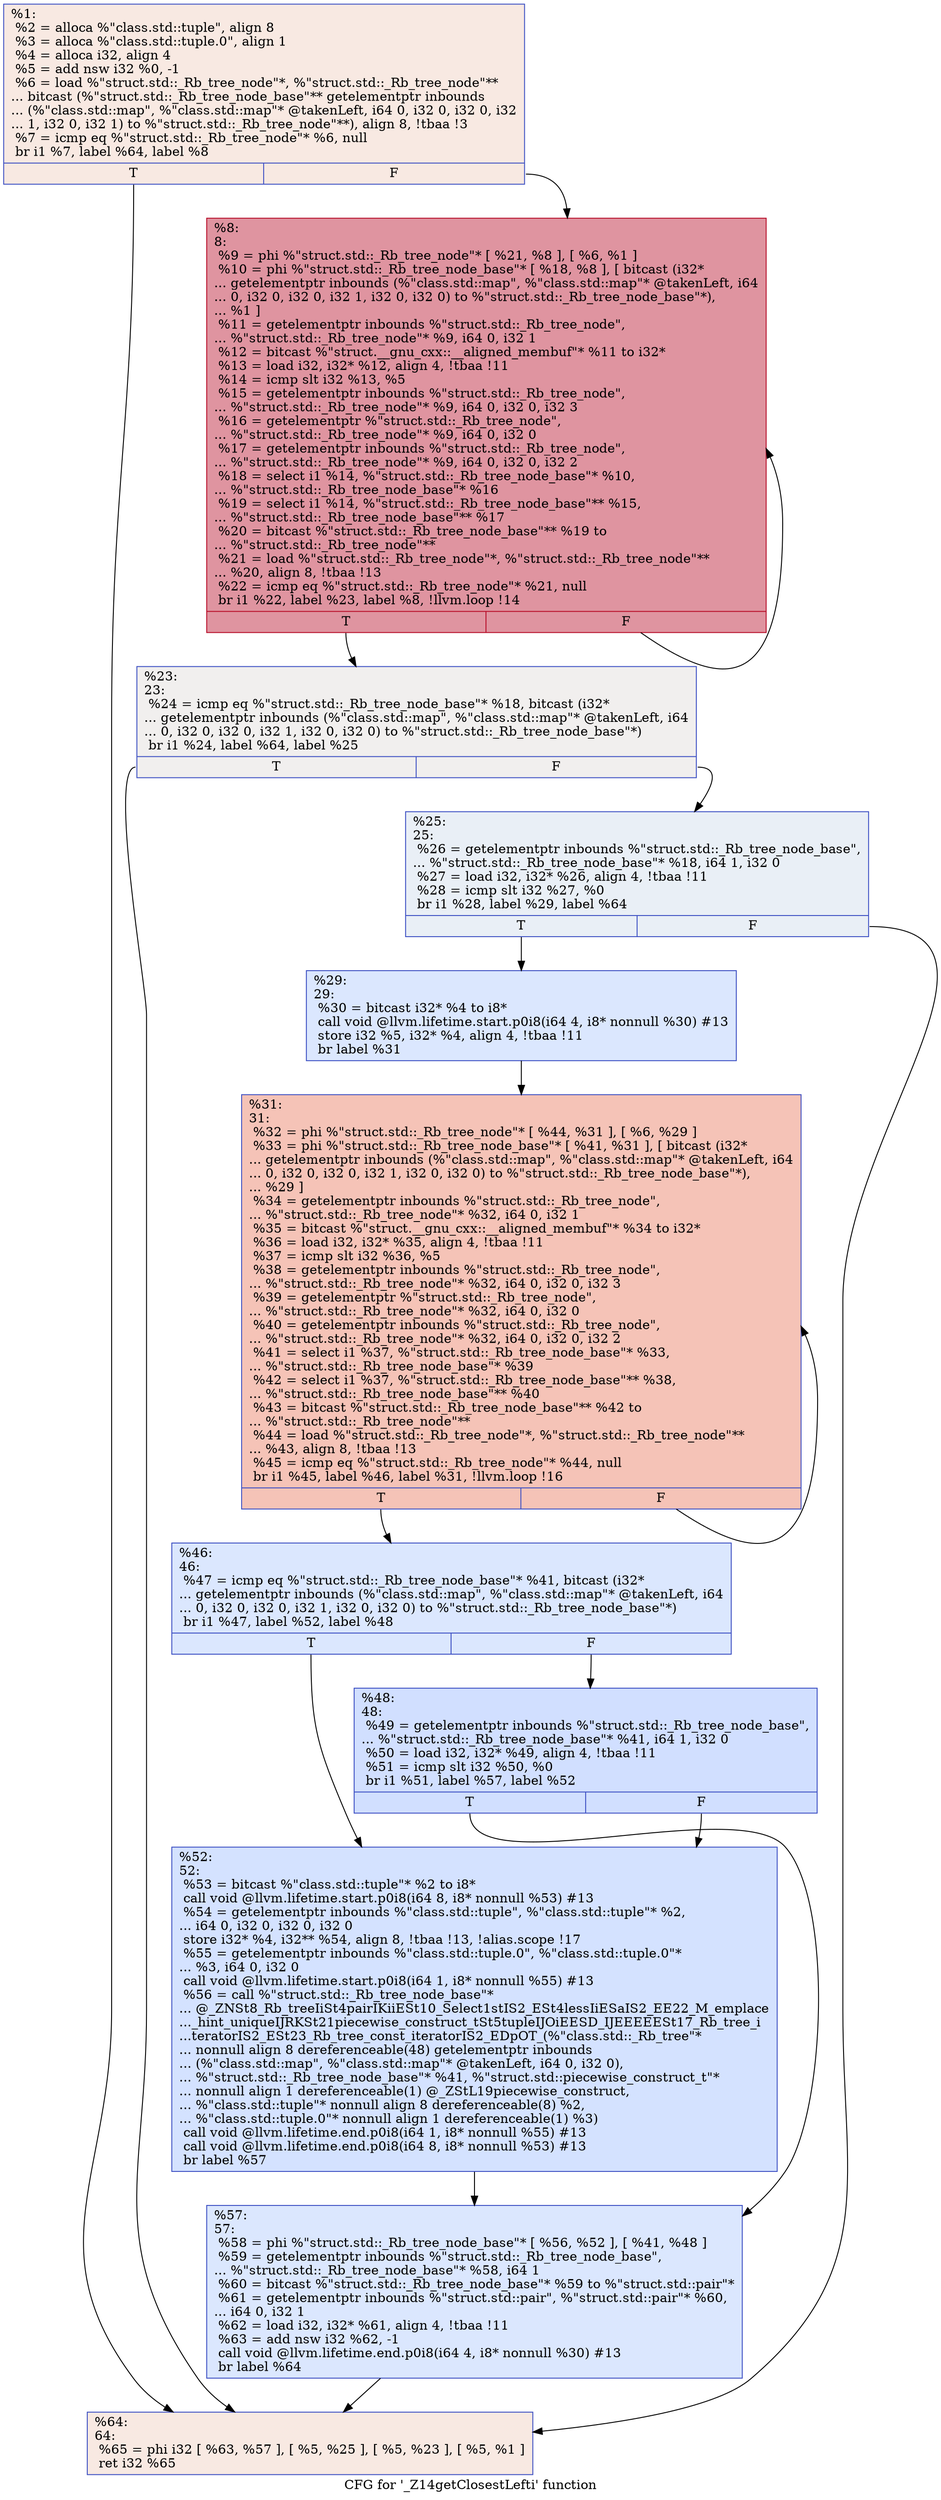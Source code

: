 digraph "CFG for '_Z14getClosestLefti' function" {
	label="CFG for '_Z14getClosestLefti' function";

	Node0x55b4960df8b0 [shape=record,color="#3d50c3ff", style=filled, fillcolor="#efcebd70",label="{%1:\l  %2 = alloca %\"class.std::tuple\", align 8\l  %3 = alloca %\"class.std::tuple.0\", align 1\l  %4 = alloca i32, align 4\l  %5 = add nsw i32 %0, -1\l  %6 = load %\"struct.std::_Rb_tree_node\"*, %\"struct.std::_Rb_tree_node\"**\l... bitcast (%\"struct.std::_Rb_tree_node_base\"** getelementptr inbounds\l... (%\"class.std::map\", %\"class.std::map\"* @takenLeft, i64 0, i32 0, i32 0, i32\l... 1, i32 0, i32 1) to %\"struct.std::_Rb_tree_node\"**), align 8, !tbaa !3\l  %7 = icmp eq %\"struct.std::_Rb_tree_node\"* %6, null\l  br i1 %7, label %64, label %8\l|{<s0>T|<s1>F}}"];
	Node0x55b4960df8b0:s0 -> Node0x55b4960e0cd0;
	Node0x55b4960df8b0:s1 -> Node0x55b4960e0d60;
	Node0x55b4960e0d60 [shape=record,color="#b70d28ff", style=filled, fillcolor="#b70d2870",label="{%8:\l8:                                                \l  %9 = phi %\"struct.std::_Rb_tree_node\"* [ %21, %8 ], [ %6, %1 ]\l  %10 = phi %\"struct.std::_Rb_tree_node_base\"* [ %18, %8 ], [ bitcast (i32*\l... getelementptr inbounds (%\"class.std::map\", %\"class.std::map\"* @takenLeft, i64\l... 0, i32 0, i32 0, i32 1, i32 0, i32 0) to %\"struct.std::_Rb_tree_node_base\"*),\l... %1 ]\l  %11 = getelementptr inbounds %\"struct.std::_Rb_tree_node\",\l... %\"struct.std::_Rb_tree_node\"* %9, i64 0, i32 1\l  %12 = bitcast %\"struct.__gnu_cxx::__aligned_membuf\"* %11 to i32*\l  %13 = load i32, i32* %12, align 4, !tbaa !11\l  %14 = icmp slt i32 %13, %5\l  %15 = getelementptr inbounds %\"struct.std::_Rb_tree_node\",\l... %\"struct.std::_Rb_tree_node\"* %9, i64 0, i32 0, i32 3\l  %16 = getelementptr %\"struct.std::_Rb_tree_node\",\l... %\"struct.std::_Rb_tree_node\"* %9, i64 0, i32 0\l  %17 = getelementptr inbounds %\"struct.std::_Rb_tree_node\",\l... %\"struct.std::_Rb_tree_node\"* %9, i64 0, i32 0, i32 2\l  %18 = select i1 %14, %\"struct.std::_Rb_tree_node_base\"* %10,\l... %\"struct.std::_Rb_tree_node_base\"* %16\l  %19 = select i1 %14, %\"struct.std::_Rb_tree_node_base\"** %15,\l... %\"struct.std::_Rb_tree_node_base\"** %17\l  %20 = bitcast %\"struct.std::_Rb_tree_node_base\"** %19 to\l... %\"struct.std::_Rb_tree_node\"**\l  %21 = load %\"struct.std::_Rb_tree_node\"*, %\"struct.std::_Rb_tree_node\"**\l... %20, align 8, !tbaa !13\l  %22 = icmp eq %\"struct.std::_Rb_tree_node\"* %21, null\l  br i1 %22, label %23, label %8, !llvm.loop !14\l|{<s0>T|<s1>F}}"];
	Node0x55b4960e0d60:s0 -> Node0x55b4960e1fa0;
	Node0x55b4960e0d60:s1 -> Node0x55b4960e0d60;
	Node0x55b4960e1fa0 [shape=record,color="#3d50c3ff", style=filled, fillcolor="#e0dbd870",label="{%23:\l23:                                               \l  %24 = icmp eq %\"struct.std::_Rb_tree_node_base\"* %18, bitcast (i32*\l... getelementptr inbounds (%\"class.std::map\", %\"class.std::map\"* @takenLeft, i64\l... 0, i32 0, i32 0, i32 1, i32 0, i32 0) to %\"struct.std::_Rb_tree_node_base\"*)\l  br i1 %24, label %64, label %25\l|{<s0>T|<s1>F}}"];
	Node0x55b4960e1fa0:s0 -> Node0x55b4960e0cd0;
	Node0x55b4960e1fa0:s1 -> Node0x55b4960e2250;
	Node0x55b4960e2250 [shape=record,color="#3d50c3ff", style=filled, fillcolor="#cedaeb70",label="{%25:\l25:                                               \l  %26 = getelementptr inbounds %\"struct.std::_Rb_tree_node_base\",\l... %\"struct.std::_Rb_tree_node_base\"* %18, i64 1, i32 0\l  %27 = load i32, i32* %26, align 4, !tbaa !11\l  %28 = icmp slt i32 %27, %0\l  br i1 %28, label %29, label %64\l|{<s0>T|<s1>F}}"];
	Node0x55b4960e2250:s0 -> Node0x55b4960e2510;
	Node0x55b4960e2250:s1 -> Node0x55b4960e0cd0;
	Node0x55b4960e2510 [shape=record,color="#3d50c3ff", style=filled, fillcolor="#aec9fc70",label="{%29:\l29:                                               \l  %30 = bitcast i32* %4 to i8*\l  call void @llvm.lifetime.start.p0i8(i64 4, i8* nonnull %30) #13\l  store i32 %5, i32* %4, align 4, !tbaa !11\l  br label %31\l}"];
	Node0x55b4960e2510 -> Node0x55b4960e2a00;
	Node0x55b4960e2a00 [shape=record,color="#3d50c3ff", style=filled, fillcolor="#e8765c70",label="{%31:\l31:                                               \l  %32 = phi %\"struct.std::_Rb_tree_node\"* [ %44, %31 ], [ %6, %29 ]\l  %33 = phi %\"struct.std::_Rb_tree_node_base\"* [ %41, %31 ], [ bitcast (i32*\l... getelementptr inbounds (%\"class.std::map\", %\"class.std::map\"* @takenLeft, i64\l... 0, i32 0, i32 0, i32 1, i32 0, i32 0) to %\"struct.std::_Rb_tree_node_base\"*),\l... %29 ]\l  %34 = getelementptr inbounds %\"struct.std::_Rb_tree_node\",\l... %\"struct.std::_Rb_tree_node\"* %32, i64 0, i32 1\l  %35 = bitcast %\"struct.__gnu_cxx::__aligned_membuf\"* %34 to i32*\l  %36 = load i32, i32* %35, align 4, !tbaa !11\l  %37 = icmp slt i32 %36, %5\l  %38 = getelementptr inbounds %\"struct.std::_Rb_tree_node\",\l... %\"struct.std::_Rb_tree_node\"* %32, i64 0, i32 0, i32 3\l  %39 = getelementptr %\"struct.std::_Rb_tree_node\",\l... %\"struct.std::_Rb_tree_node\"* %32, i64 0, i32 0\l  %40 = getelementptr inbounds %\"struct.std::_Rb_tree_node\",\l... %\"struct.std::_Rb_tree_node\"* %32, i64 0, i32 0, i32 2\l  %41 = select i1 %37, %\"struct.std::_Rb_tree_node_base\"* %33,\l... %\"struct.std::_Rb_tree_node_base\"* %39\l  %42 = select i1 %37, %\"struct.std::_Rb_tree_node_base\"** %38,\l... %\"struct.std::_Rb_tree_node_base\"** %40\l  %43 = bitcast %\"struct.std::_Rb_tree_node_base\"** %42 to\l... %\"struct.std::_Rb_tree_node\"**\l  %44 = load %\"struct.std::_Rb_tree_node\"*, %\"struct.std::_Rb_tree_node\"**\l... %43, align 8, !tbaa !13\l  %45 = icmp eq %\"struct.std::_Rb_tree_node\"* %44, null\l  br i1 %45, label %46, label %31, !llvm.loop !16\l|{<s0>T|<s1>F}}"];
	Node0x55b4960e2a00:s0 -> Node0x55b4960e3af0;
	Node0x55b4960e2a00:s1 -> Node0x55b4960e2a00;
	Node0x55b4960e3af0 [shape=record,color="#3d50c3ff", style=filled, fillcolor="#aec9fc70",label="{%46:\l46:                                               \l  %47 = icmp eq %\"struct.std::_Rb_tree_node_base\"* %41, bitcast (i32*\l... getelementptr inbounds (%\"class.std::map\", %\"class.std::map\"* @takenLeft, i64\l... 0, i32 0, i32 0, i32 1, i32 0, i32 0) to %\"struct.std::_Rb_tree_node_base\"*)\l  br i1 %47, label %52, label %48\l|{<s0>T|<s1>F}}"];
	Node0x55b4960e3af0:s0 -> Node0x55b4960e3d00;
	Node0x55b4960e3af0:s1 -> Node0x55b4960e3d50;
	Node0x55b4960e3d50 [shape=record,color="#3d50c3ff", style=filled, fillcolor="#96b7ff70",label="{%48:\l48:                                               \l  %49 = getelementptr inbounds %\"struct.std::_Rb_tree_node_base\",\l... %\"struct.std::_Rb_tree_node_base\"* %41, i64 1, i32 0\l  %50 = load i32, i32* %49, align 4, !tbaa !11\l  %51 = icmp slt i32 %50, %0\l  br i1 %51, label %57, label %52\l|{<s0>T|<s1>F}}"];
	Node0x55b4960e3d50:s0 -> Node0x55b4960e4050;
	Node0x55b4960e3d50:s1 -> Node0x55b4960e3d00;
	Node0x55b4960e3d00 [shape=record,color="#3d50c3ff", style=filled, fillcolor="#9ebeff70",label="{%52:\l52:                                               \l  %53 = bitcast %\"class.std::tuple\"* %2 to i8*\l  call void @llvm.lifetime.start.p0i8(i64 8, i8* nonnull %53) #13\l  %54 = getelementptr inbounds %\"class.std::tuple\", %\"class.std::tuple\"* %2,\l... i64 0, i32 0, i32 0, i32 0\l  store i32* %4, i32** %54, align 8, !tbaa !13, !alias.scope !17\l  %55 = getelementptr inbounds %\"class.std::tuple.0\", %\"class.std::tuple.0\"*\l... %3, i64 0, i32 0\l  call void @llvm.lifetime.start.p0i8(i64 1, i8* nonnull %55) #13\l  %56 = call %\"struct.std::_Rb_tree_node_base\"*\l... @_ZNSt8_Rb_treeIiSt4pairIKiiESt10_Select1stIS2_ESt4lessIiESaIS2_EE22_M_emplace\l..._hint_uniqueIJRKSt21piecewise_construct_tSt5tupleIJOiEESD_IJEEEEESt17_Rb_tree_i\l...teratorIS2_ESt23_Rb_tree_const_iteratorIS2_EDpOT_(%\"class.std::_Rb_tree\"*\l... nonnull align 8 dereferenceable(48) getelementptr inbounds\l... (%\"class.std::map\", %\"class.std::map\"* @takenLeft, i64 0, i32 0),\l... %\"struct.std::_Rb_tree_node_base\"* %41, %\"struct.std::piecewise_construct_t\"*\l... nonnull align 1 dereferenceable(1) @_ZStL19piecewise_construct,\l... %\"class.std::tuple\"* nonnull align 8 dereferenceable(8) %2,\l... %\"class.std::tuple.0\"* nonnull align 1 dereferenceable(1) %3)\l  call void @llvm.lifetime.end.p0i8(i64 1, i8* nonnull %55) #13\l  call void @llvm.lifetime.end.p0i8(i64 8, i8* nonnull %53) #13\l  br label %57\l}"];
	Node0x55b4960e3d00 -> Node0x55b4960e4050;
	Node0x55b4960e4050 [shape=record,color="#3d50c3ff", style=filled, fillcolor="#aec9fc70",label="{%57:\l57:                                               \l  %58 = phi %\"struct.std::_Rb_tree_node_base\"* [ %56, %52 ], [ %41, %48 ]\l  %59 = getelementptr inbounds %\"struct.std::_Rb_tree_node_base\",\l... %\"struct.std::_Rb_tree_node_base\"* %58, i64 1\l  %60 = bitcast %\"struct.std::_Rb_tree_node_base\"* %59 to %\"struct.std::pair\"*\l  %61 = getelementptr inbounds %\"struct.std::pair\", %\"struct.std::pair\"* %60,\l... i64 0, i32 1\l  %62 = load i32, i32* %61, align 4, !tbaa !11\l  %63 = add nsw i32 %62, -1\l  call void @llvm.lifetime.end.p0i8(i64 4, i8* nonnull %30) #13\l  br label %64\l}"];
	Node0x55b4960e4050 -> Node0x55b4960e0cd0;
	Node0x55b4960e0cd0 [shape=record,color="#3d50c3ff", style=filled, fillcolor="#efcebd70",label="{%64:\l64:                                               \l  %65 = phi i32 [ %63, %57 ], [ %5, %25 ], [ %5, %23 ], [ %5, %1 ]\l  ret i32 %65\l}"];
}
